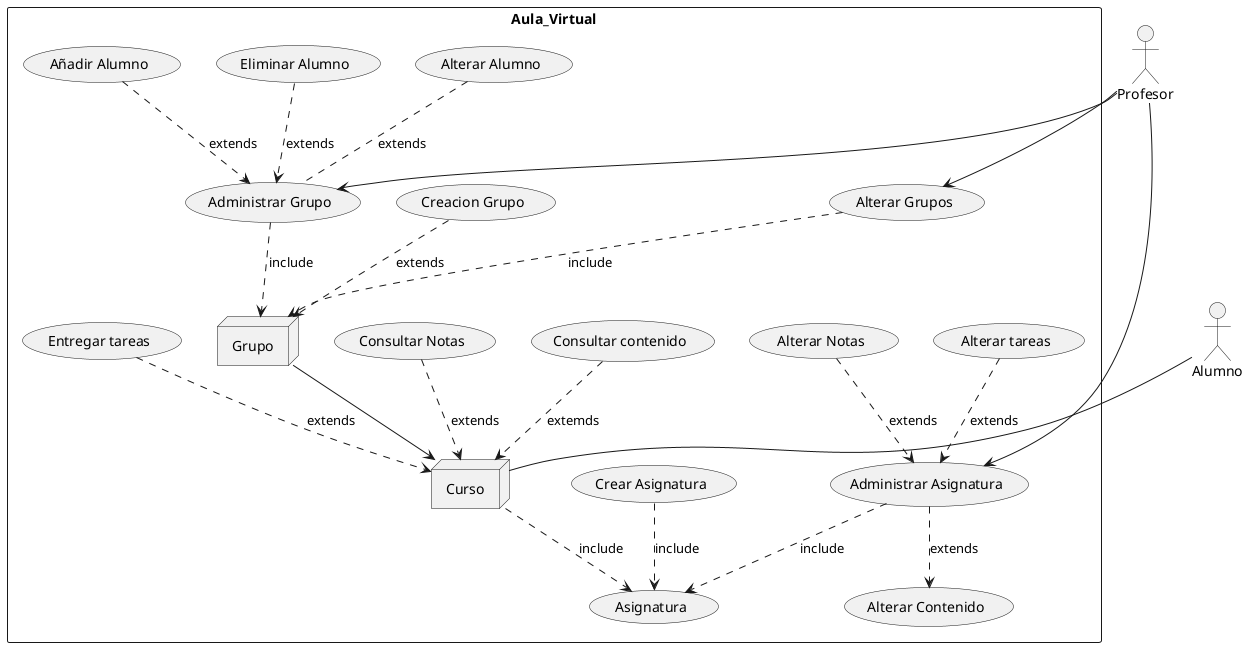 @startuml EJ 2

skinparam packageStyle rectangle


actor Profesor

actor Alumno

rectangle Aula_Virtual{
    node Curso
    node Grupo

    Profesor --> (Administrar Asignatura)
    Profesor --> (Administrar Grupo)

    (Crear Asignatura) ..> (Asignatura) : include
    (Administrar Asignatura) ..> (Asignatura) : include
    (Administrar Asignatura) ..> (Alterar Contenido) : extends
    (Alterar tareas) ..> (Administrar Asignatura) : extends
    (Alterar Notas) ..> (Administrar Asignatura) : extends
    
    Profesor --> (Alterar Grupos)
    (Grupo) --> (Curso) 
    (Alterar Grupos) ..> (Grupo) : include
    (Administrar Grupo) ..> (Grupo) : include
    (Creacion Grupo) ..> (Grupo) : extends
    
    Alumno -- (Curso)
    (Alterar Alumno) .. (Administrar Grupo) : extends
    (Eliminar Alumno) ..> (Administrar Grupo) : extends
    (Añadir Alumno) ..> (Administrar Grupo) : extends
    
    (Curso) ..> (Asignatura) : include
    (Entregar tareas) ..> (Curso) : extends
    (Consultar contenido) ..> (Curso) : extemds
    (Consultar Notas) ..> (Curso) : extends
}
@enduml